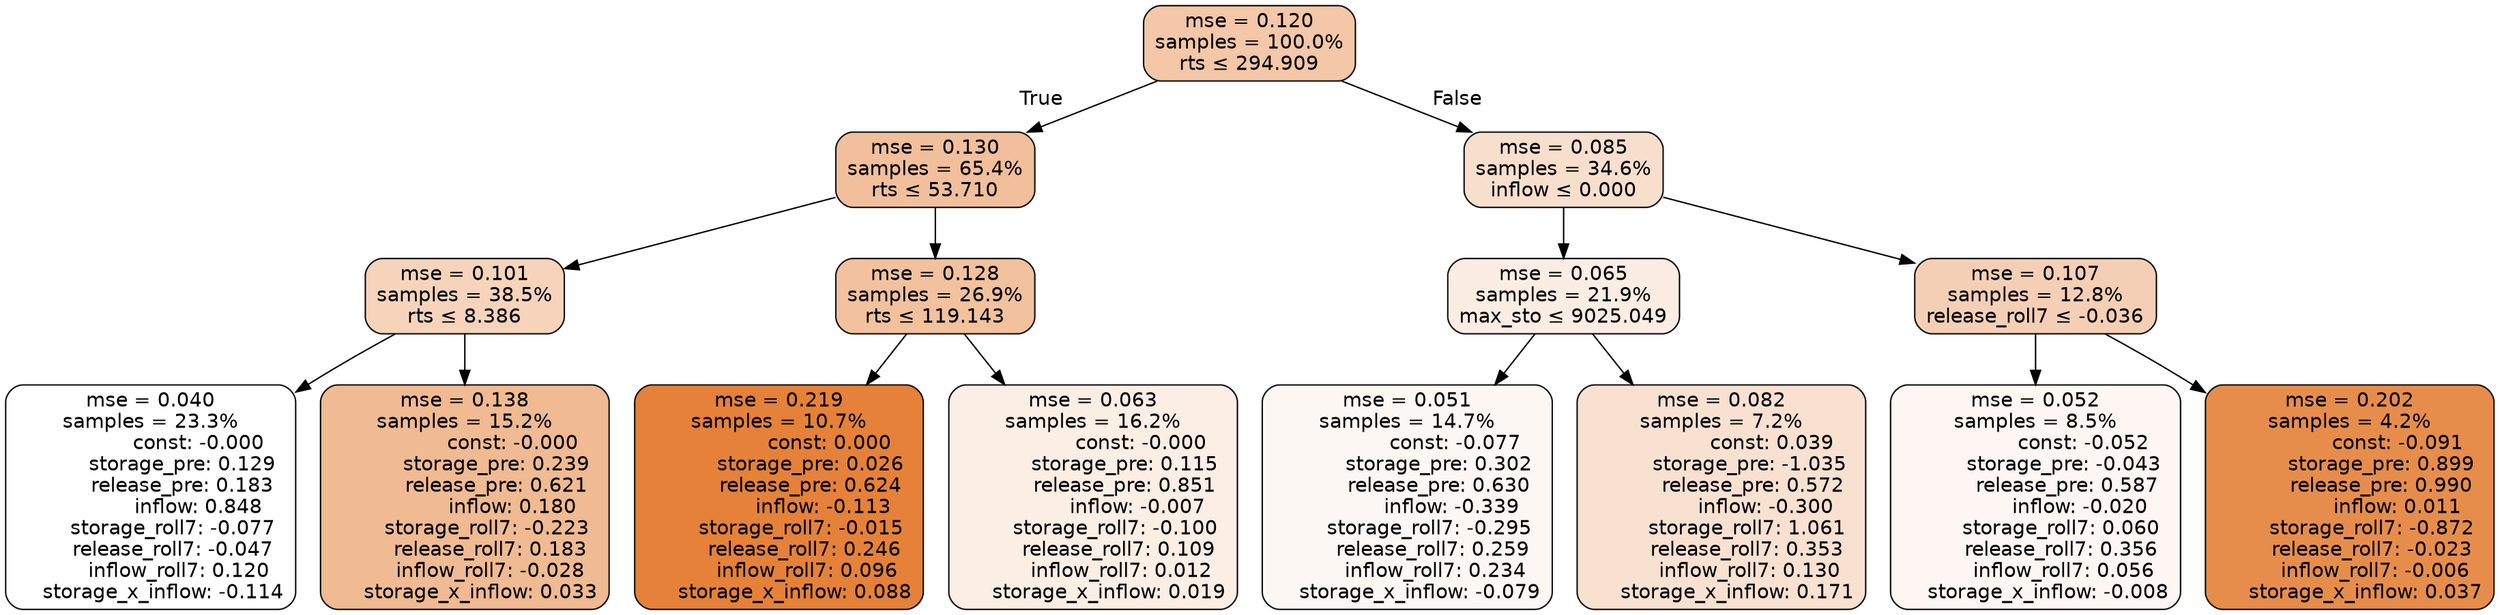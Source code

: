 digraph tree {
bgcolor="transparent"
node [shape=rectangle, style="filled, rounded", color="black", fontname=helvetica] ;
edge [fontname=helvetica] ;
	"0" [label="mse = 0.120
samples = 100.0%
rts &le; 294.909", fillcolor="#f3c7a7"]
	"1" [label="mse = 0.130
samples = 65.4%
rts &le; 53.710", fillcolor="#f1bf9b"]
	"2" [label="mse = 0.101
samples = 38.5%
rts &le; 8.386", fillcolor="#f6d4bc"]
	"3" [label="mse = 0.040
samples = 23.3%
               const: -0.000
          storage_pre: 0.129
          release_pre: 0.183
               inflow: 0.848
       storage_roll7: -0.077
       release_roll7: -0.047
         inflow_roll7: 0.120
    storage_x_inflow: -0.114", fillcolor="#ffffff"]
	"4" [label="mse = 0.138
samples = 15.2%
               const: -0.000
          storage_pre: 0.239
          release_pre: 0.621
               inflow: 0.180
       storage_roll7: -0.223
        release_roll7: 0.183
        inflow_roll7: -0.028
     storage_x_inflow: 0.033", fillcolor="#f0ba92"]
	"5" [label="mse = 0.128
samples = 26.9%
rts &le; 119.143", fillcolor="#f2c19e"]
	"6" [label="mse = 0.219
samples = 10.7%
                const: 0.000
          storage_pre: 0.026
          release_pre: 0.624
              inflow: -0.113
       storage_roll7: -0.015
        release_roll7: 0.246
         inflow_roll7: 0.096
     storage_x_inflow: 0.088", fillcolor="#e58139"]
	"7" [label="mse = 0.063
samples = 16.2%
               const: -0.000
          storage_pre: 0.115
          release_pre: 0.851
              inflow: -0.007
       storage_roll7: -0.100
        release_roll7: 0.109
         inflow_roll7: 0.012
     storage_x_inflow: 0.019", fillcolor="#fbeee5"]
	"8" [label="mse = 0.085
samples = 34.6%
inflow &le; 0.000", fillcolor="#f8dfcd"]
	"9" [label="mse = 0.065
samples = 21.9%
max_sto &le; 9025.049", fillcolor="#fbede3"]
	"10" [label="mse = 0.051
samples = 14.7%
               const: -0.077
          storage_pre: 0.302
          release_pre: 0.630
              inflow: -0.339
       storage_roll7: -0.295
        release_roll7: 0.259
         inflow_roll7: 0.234
    storage_x_inflow: -0.079", fillcolor="#fdf7f3"]
	"11" [label="mse = 0.082
samples = 7.2%
                const: 0.039
         storage_pre: -1.035
          release_pre: 0.572
              inflow: -0.300
        storage_roll7: 1.061
        release_roll7: 0.353
         inflow_roll7: 0.130
     storage_x_inflow: 0.171", fillcolor="#f8e1d1"]
	"12" [label="mse = 0.107
samples = 12.8%
release_roll7 &le; -0.036", fillcolor="#f5cfb5"]
	"13" [label="mse = 0.052
samples = 8.5%
               const: -0.052
         storage_pre: -0.043
          release_pre: 0.587
              inflow: -0.020
        storage_roll7: 0.060
        release_roll7: 0.356
         inflow_roll7: 0.056
    storage_x_inflow: -0.008", fillcolor="#fdf6f2"]
	"14" [label="mse = 0.202
samples = 4.2%
               const: -0.091
          storage_pre: 0.899
          release_pre: 0.990
               inflow: 0.011
       storage_roll7: -0.872
       release_roll7: -0.023
        inflow_roll7: -0.006
     storage_x_inflow: 0.037", fillcolor="#e78d4c"]

	"0" -> "1" [labeldistance=2.5, labelangle=45, headlabel="True"]
	"1" -> "2"
	"2" -> "3"
	"2" -> "4"
	"1" -> "5"
	"5" -> "6"
	"5" -> "7"
	"0" -> "8" [labeldistance=2.5, labelangle=-45, headlabel="False"]
	"8" -> "9"
	"9" -> "10"
	"9" -> "11"
	"8" -> "12"
	"12" -> "13"
	"12" -> "14"
}